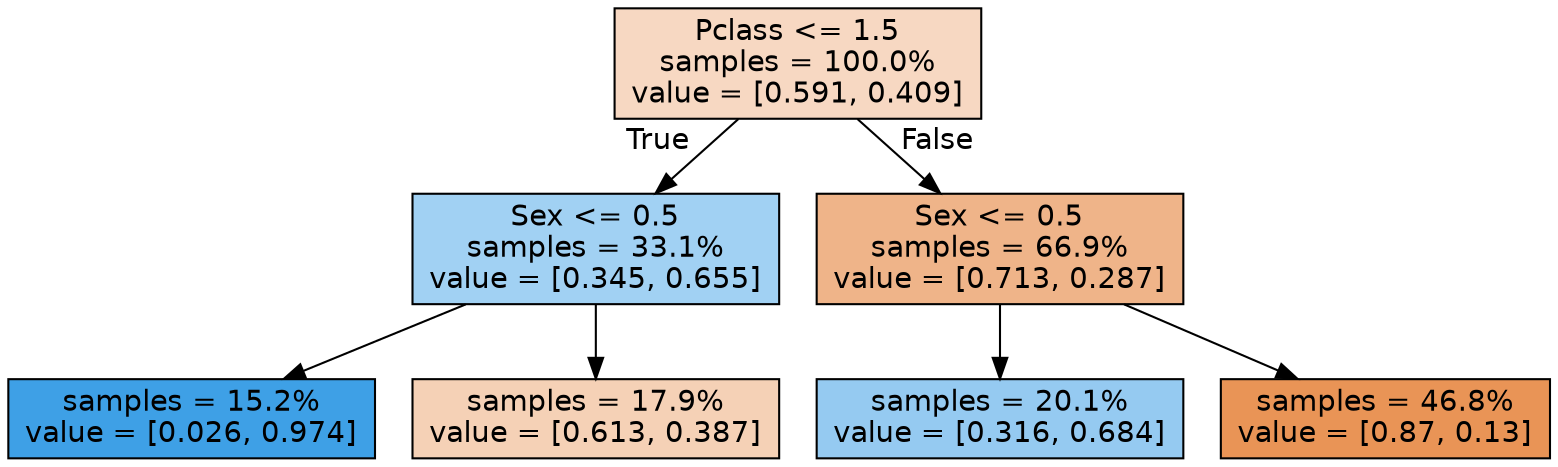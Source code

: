 digraph Tree {
node [shape=box, style="filled", color="black", fontname="helvetica"] ;
edge [fontname="helvetica"] ;
0 [label="Pclass <= 1.5\nsamples = 100.0%\nvalue = [0.591, 0.409]", fillcolor="#f7d8c2"] ;
1 [label="Sex <= 0.5\nsamples = 33.1%\nvalue = [0.345, 0.655]", fillcolor="#a1d1f3"] ;
0 -> 1 [labeldistance=2.5, labelangle=45, headlabel="True"] ;
2 [label="samples = 15.2%\nvalue = [0.026, 0.974]", fillcolor="#3ea0e6"] ;
1 -> 2 ;
3 [label="samples = 17.9%\nvalue = [0.613, 0.387]", fillcolor="#f5d1b6"] ;
1 -> 3 ;
4 [label="Sex <= 0.5\nsamples = 66.9%\nvalue = [0.713, 0.287]", fillcolor="#efb489"] ;
0 -> 4 [labeldistance=2.5, labelangle=-45, headlabel="False"] ;
5 [label="samples = 20.1%\nvalue = [0.316, 0.684]", fillcolor="#95caf1"] ;
4 -> 5 ;
6 [label="samples = 46.8%\nvalue = [0.87, 0.13]", fillcolor="#e99456"] ;
4 -> 6 ;
}